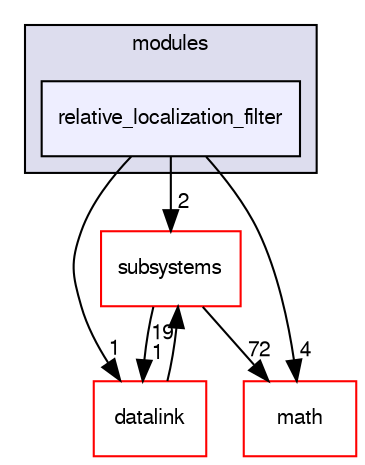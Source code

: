 digraph "sw/airborne/modules/relative_localization_filter" {
  compound=true
  node [ fontsize="10", fontname="FreeSans"];
  edge [ labelfontsize="10", labelfontname="FreeSans"];
  subgraph clusterdir_c2abcdd6ccb39c3582929c0e3f5651c2 {
    graph [ bgcolor="#ddddee", pencolor="black", label="modules" fontname="FreeSans", fontsize="10", URL="dir_c2abcdd6ccb39c3582929c0e3f5651c2.html"]
  dir_808b32a89de8baa3bfdbe89b0748a283 [shape=box, label="relative_localization_filter", style="filled", fillcolor="#eeeeff", pencolor="black", URL="dir_808b32a89de8baa3bfdbe89b0748a283.html"];
  }
  dir_12d6ec7aac5a4a9b8cee17e35022d7c7 [shape=box label="subsystems" fillcolor="white" style="filled" color="red" URL="dir_12d6ec7aac5a4a9b8cee17e35022d7c7.html"];
  dir_164c7aa663179b26059278e7f36078da [shape=box label="datalink" fillcolor="white" style="filled" color="red" URL="dir_164c7aa663179b26059278e7f36078da.html"];
  dir_29343b6f5fcd4b75a5dfbb985ff56864 [shape=box label="math" fillcolor="white" style="filled" color="red" URL="dir_29343b6f5fcd4b75a5dfbb985ff56864.html"];
  dir_808b32a89de8baa3bfdbe89b0748a283->dir_12d6ec7aac5a4a9b8cee17e35022d7c7 [headlabel="2", labeldistance=1.5 headhref="dir_000202_000051.html"];
  dir_808b32a89de8baa3bfdbe89b0748a283->dir_164c7aa663179b26059278e7f36078da [headlabel="1", labeldistance=1.5 headhref="dir_000202_000146.html"];
  dir_808b32a89de8baa3bfdbe89b0748a283->dir_29343b6f5fcd4b75a5dfbb985ff56864 [headlabel="4", labeldistance=1.5 headhref="dir_000202_000118.html"];
  dir_12d6ec7aac5a4a9b8cee17e35022d7c7->dir_164c7aa663179b26059278e7f36078da [headlabel="1", labeldistance=1.5 headhref="dir_000051_000146.html"];
  dir_12d6ec7aac5a4a9b8cee17e35022d7c7->dir_29343b6f5fcd4b75a5dfbb985ff56864 [headlabel="72", labeldistance=1.5 headhref="dir_000051_000118.html"];
  dir_164c7aa663179b26059278e7f36078da->dir_12d6ec7aac5a4a9b8cee17e35022d7c7 [headlabel="19", labeldistance=1.5 headhref="dir_000146_000051.html"];
}
